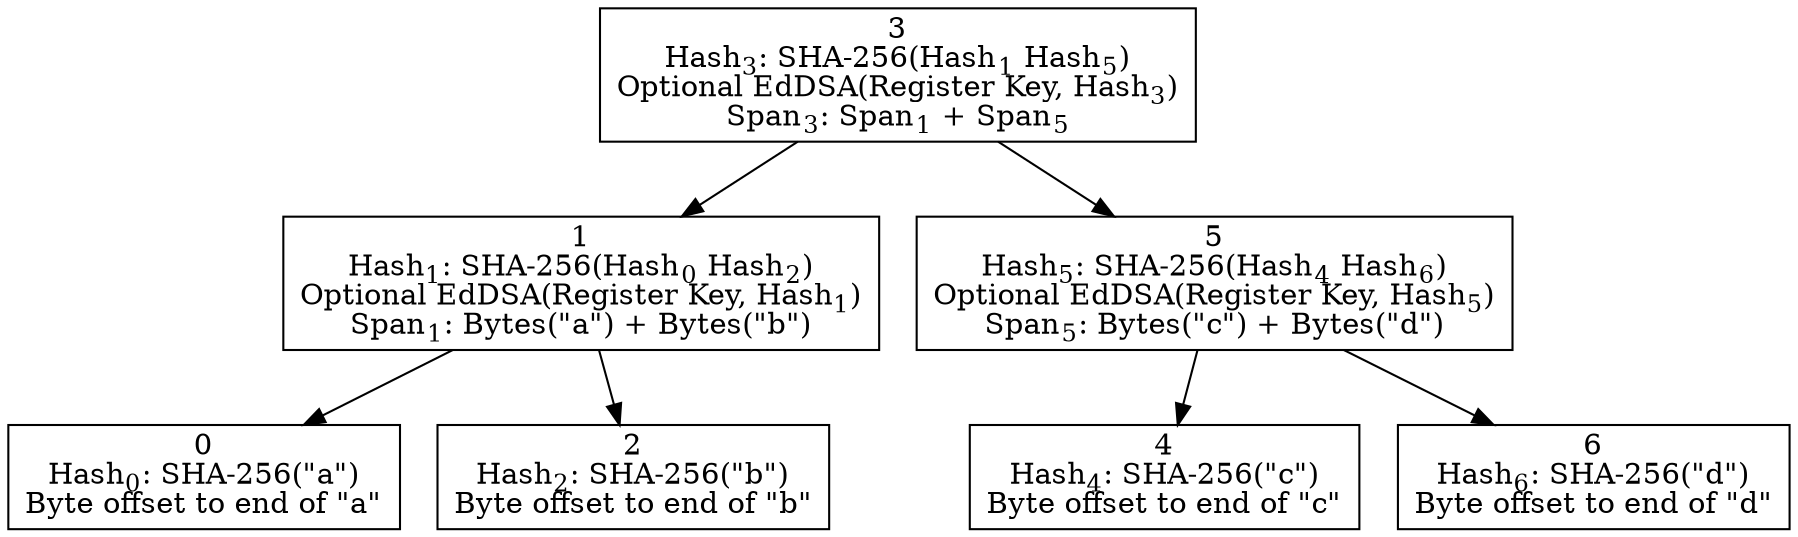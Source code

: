 digraph {
  node[shape=rectangle];
  /* Branch Nodes */
  3[label=<3<BR/>Hash<SUB>3</SUB>: SHA-256(Hash<SUB>1</SUB> Hash<SUB>5</SUB>)<BR/>Optional EdDSA(Register Key, Hash<SUB>3</SUB>)<BR/>Span<SUB>3</SUB>: Span<SUB>1</SUB> + Span<SUB>5</SUB>>];
  1[label=<1<BR/>Hash<SUB>1</SUB>: SHA-256(Hash<SUB>0</SUB> Hash<SUB>2</SUB>)<BR/>Optional EdDSA(Register Key, Hash<SUB>1</SUB>)<BR/>Span<SUB>1</SUB>: Bytes("a") + Bytes("b")>];
  5[label=<5<BR/>Hash<SUB>5</SUB>: SHA-256(Hash<SUB>4</SUB> Hash<SUB>6</SUB>)<BR/>Optional EdDSA(Register Key, Hash<SUB>5</SUB>)<BR/>Span<SUB>5</SUB>: Bytes("c") + Bytes("d")>];

  /* Leaf Nodes */
  0[label=<0<BR/>Hash<SUB>0</SUB>: SHA-256("a")<BR/>Byte offset to end of "a">];
  2[label=<2<BR/>Hash<SUB>2</SUB>: SHA-256("b")<BR/>Byte offset to end of "b">];
  4[label=<4<BR/>Hash<SUB>4</SUB>: SHA-256("c")<BR/>Byte offset to end of "c">];
  6[label=<6<BR/>Hash<SUB>6</SUB>: SHA-256("d")<BR/>Byte offset to end of "d">];

  3 -> 1;
  3 -> 5;

  1 -> 0;
  1 -> 2;

  5 -> 4;
  5 -> 6;
}
